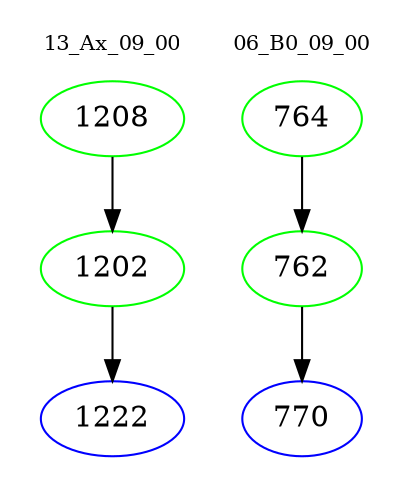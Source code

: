 digraph{
subgraph cluster_0 {
color = white
label = "13_Ax_09_00";
fontsize=10;
T0_1208 [label="1208", color="green"]
T0_1208 -> T0_1202 [color="black"]
T0_1202 [label="1202", color="green"]
T0_1202 -> T0_1222 [color="black"]
T0_1222 [label="1222", color="blue"]
}
subgraph cluster_1 {
color = white
label = "06_B0_09_00";
fontsize=10;
T1_764 [label="764", color="green"]
T1_764 -> T1_762 [color="black"]
T1_762 [label="762", color="green"]
T1_762 -> T1_770 [color="black"]
T1_770 [label="770", color="blue"]
}
}
